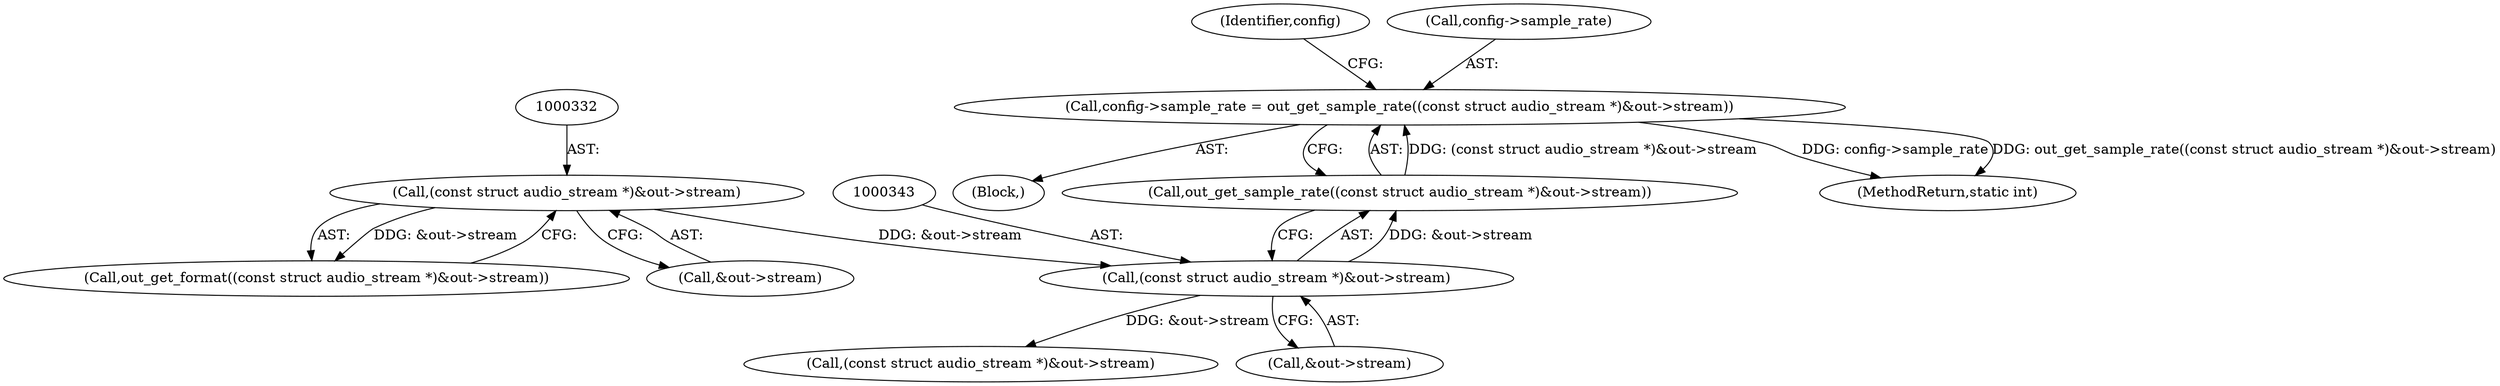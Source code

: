 digraph "0_Android_472271b153c5dc53c28beac55480a8d8434b2d5c_2@pointer" {
"1000337" [label="(Call,config->sample_rate = out_get_sample_rate((const struct audio_stream *)&out->stream))"];
"1000341" [label="(Call,out_get_sample_rate((const struct audio_stream *)&out->stream))"];
"1000342" [label="(Call,(const struct audio_stream *)&out->stream)"];
"1000331" [label="(Call,(const struct audio_stream *)&out->stream)"];
"1000350" [label="(Identifier,config)"];
"1000342" [label="(Call,(const struct audio_stream *)&out->stream)"];
"1000330" [label="(Call,out_get_format((const struct audio_stream *)&out->stream))"];
"1000338" [label="(Call,config->sample_rate)"];
"1000325" [label="(Block,)"];
"1000333" [label="(Call,&out->stream)"];
"1000337" [label="(Call,config->sample_rate = out_get_sample_rate((const struct audio_stream *)&out->stream))"];
"1000353" [label="(Call,(const struct audio_stream *)&out->stream)"];
"1000417" [label="(MethodReturn,static int)"];
"1000344" [label="(Call,&out->stream)"];
"1000331" [label="(Call,(const struct audio_stream *)&out->stream)"];
"1000341" [label="(Call,out_get_sample_rate((const struct audio_stream *)&out->stream))"];
"1000337" -> "1000325"  [label="AST: "];
"1000337" -> "1000341"  [label="CFG: "];
"1000338" -> "1000337"  [label="AST: "];
"1000341" -> "1000337"  [label="AST: "];
"1000350" -> "1000337"  [label="CFG: "];
"1000337" -> "1000417"  [label="DDG: config->sample_rate"];
"1000337" -> "1000417"  [label="DDG: out_get_sample_rate((const struct audio_stream *)&out->stream)"];
"1000341" -> "1000337"  [label="DDG: (const struct audio_stream *)&out->stream"];
"1000341" -> "1000342"  [label="CFG: "];
"1000342" -> "1000341"  [label="AST: "];
"1000342" -> "1000341"  [label="DDG: &out->stream"];
"1000342" -> "1000344"  [label="CFG: "];
"1000343" -> "1000342"  [label="AST: "];
"1000344" -> "1000342"  [label="AST: "];
"1000331" -> "1000342"  [label="DDG: &out->stream"];
"1000342" -> "1000353"  [label="DDG: &out->stream"];
"1000331" -> "1000330"  [label="AST: "];
"1000331" -> "1000333"  [label="CFG: "];
"1000332" -> "1000331"  [label="AST: "];
"1000333" -> "1000331"  [label="AST: "];
"1000330" -> "1000331"  [label="CFG: "];
"1000331" -> "1000330"  [label="DDG: &out->stream"];
}
